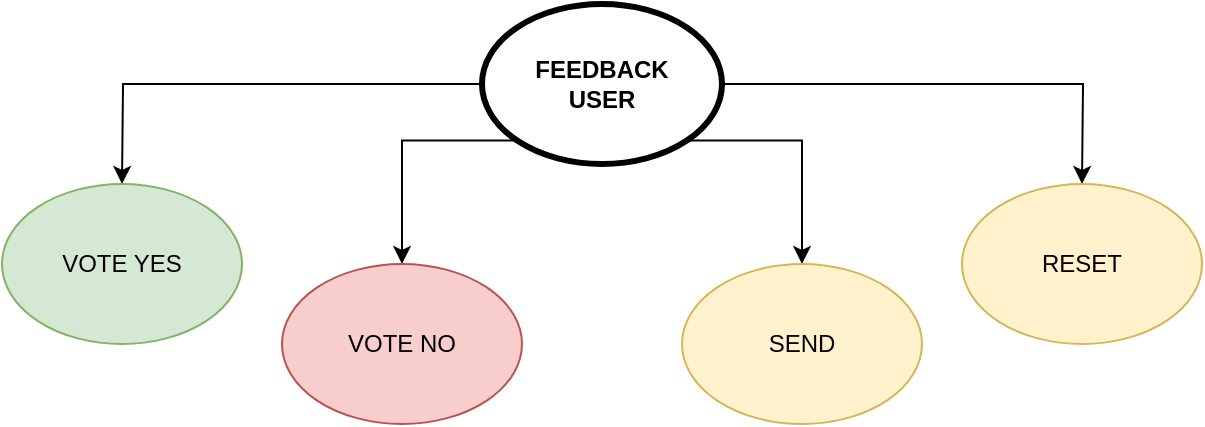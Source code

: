 <mxfile version="20.2.8" type="device"><diagram id="lRqyCvMhvGEpojqTEvxw" name="Page-1"><mxGraphModel dx="782" dy="428" grid="1" gridSize="10" guides="1" tooltips="1" connect="1" arrows="1" fold="1" page="1" pageScale="1" pageWidth="827" pageHeight="1169" math="0" shadow="0"><root><mxCell id="0"/><mxCell id="1" parent="0"/><mxCell id="FlO23JtvpA_0hMwUaENa-4" style="edgeStyle=orthogonalEdgeStyle;rounded=0;orthogonalLoop=1;jettySize=auto;html=1;exitX=0;exitY=0.5;exitDx=0;exitDy=0;" edge="1" parent="1" source="FlO23JtvpA_0hMwUaENa-1"><mxGeometry relative="1" as="geometry"><mxPoint x="160" y="160" as="targetPoint"/></mxGeometry></mxCell><mxCell id="FlO23JtvpA_0hMwUaENa-5" style="edgeStyle=orthogonalEdgeStyle;rounded=0;orthogonalLoop=1;jettySize=auto;html=1;" edge="1" parent="1" source="FlO23JtvpA_0hMwUaENa-1"><mxGeometry relative="1" as="geometry"><mxPoint x="640" y="160" as="targetPoint"/></mxGeometry></mxCell><mxCell id="FlO23JtvpA_0hMwUaENa-6" style="edgeStyle=orthogonalEdgeStyle;rounded=0;orthogonalLoop=1;jettySize=auto;html=1;exitX=1;exitY=1;exitDx=0;exitDy=0;entryX=0.5;entryY=0;entryDx=0;entryDy=0;" edge="1" parent="1" source="FlO23JtvpA_0hMwUaENa-1" target="FlO23JtvpA_0hMwUaENa-10"><mxGeometry relative="1" as="geometry"><mxPoint x="500" y="190" as="targetPoint"/><Array as="points"><mxPoint x="500" y="138"/></Array></mxGeometry></mxCell><mxCell id="FlO23JtvpA_0hMwUaENa-7" style="edgeStyle=orthogonalEdgeStyle;rounded=0;orthogonalLoop=1;jettySize=auto;html=1;exitX=0;exitY=1;exitDx=0;exitDy=0;entryX=0.5;entryY=0;entryDx=0;entryDy=0;" edge="1" parent="1" source="FlO23JtvpA_0hMwUaENa-1" target="FlO23JtvpA_0hMwUaENa-9"><mxGeometry relative="1" as="geometry"><mxPoint x="280" y="200" as="targetPoint"/><Array as="points"><mxPoint x="300" y="138"/></Array></mxGeometry></mxCell><mxCell id="FlO23JtvpA_0hMwUaENa-1" value="&lt;b&gt;FEEDBACK &lt;br&gt;USER&lt;/b&gt;" style="ellipse;whiteSpace=wrap;html=1;strokeWidth=3;" vertex="1" parent="1"><mxGeometry x="340" y="70" width="120" height="80" as="geometry"/></mxCell><mxCell id="FlO23JtvpA_0hMwUaENa-8" value="VOTE YES" style="ellipse;whiteSpace=wrap;html=1;fillColor=#d5e8d4;strokeColor=#82b366;" vertex="1" parent="1"><mxGeometry x="100" y="160" width="120" height="80" as="geometry"/></mxCell><mxCell id="FlO23JtvpA_0hMwUaENa-9" value="VOTE NO" style="ellipse;whiteSpace=wrap;html=1;fillColor=#f8cecc;strokeColor=#b85450;" vertex="1" parent="1"><mxGeometry x="240" y="200" width="120" height="80" as="geometry"/></mxCell><mxCell id="FlO23JtvpA_0hMwUaENa-10" value="SEND" style="ellipse;whiteSpace=wrap;html=1;fillColor=#fff2cc;strokeColor=#d6b656;" vertex="1" parent="1"><mxGeometry x="440" y="200" width="120" height="80" as="geometry"/></mxCell><mxCell id="FlO23JtvpA_0hMwUaENa-11" value="RESET" style="ellipse;whiteSpace=wrap;html=1;fillColor=#fff2cc;strokeColor=#d6b656;" vertex="1" parent="1"><mxGeometry x="580" y="160" width="120" height="80" as="geometry"/></mxCell></root></mxGraphModel></diagram></mxfile>